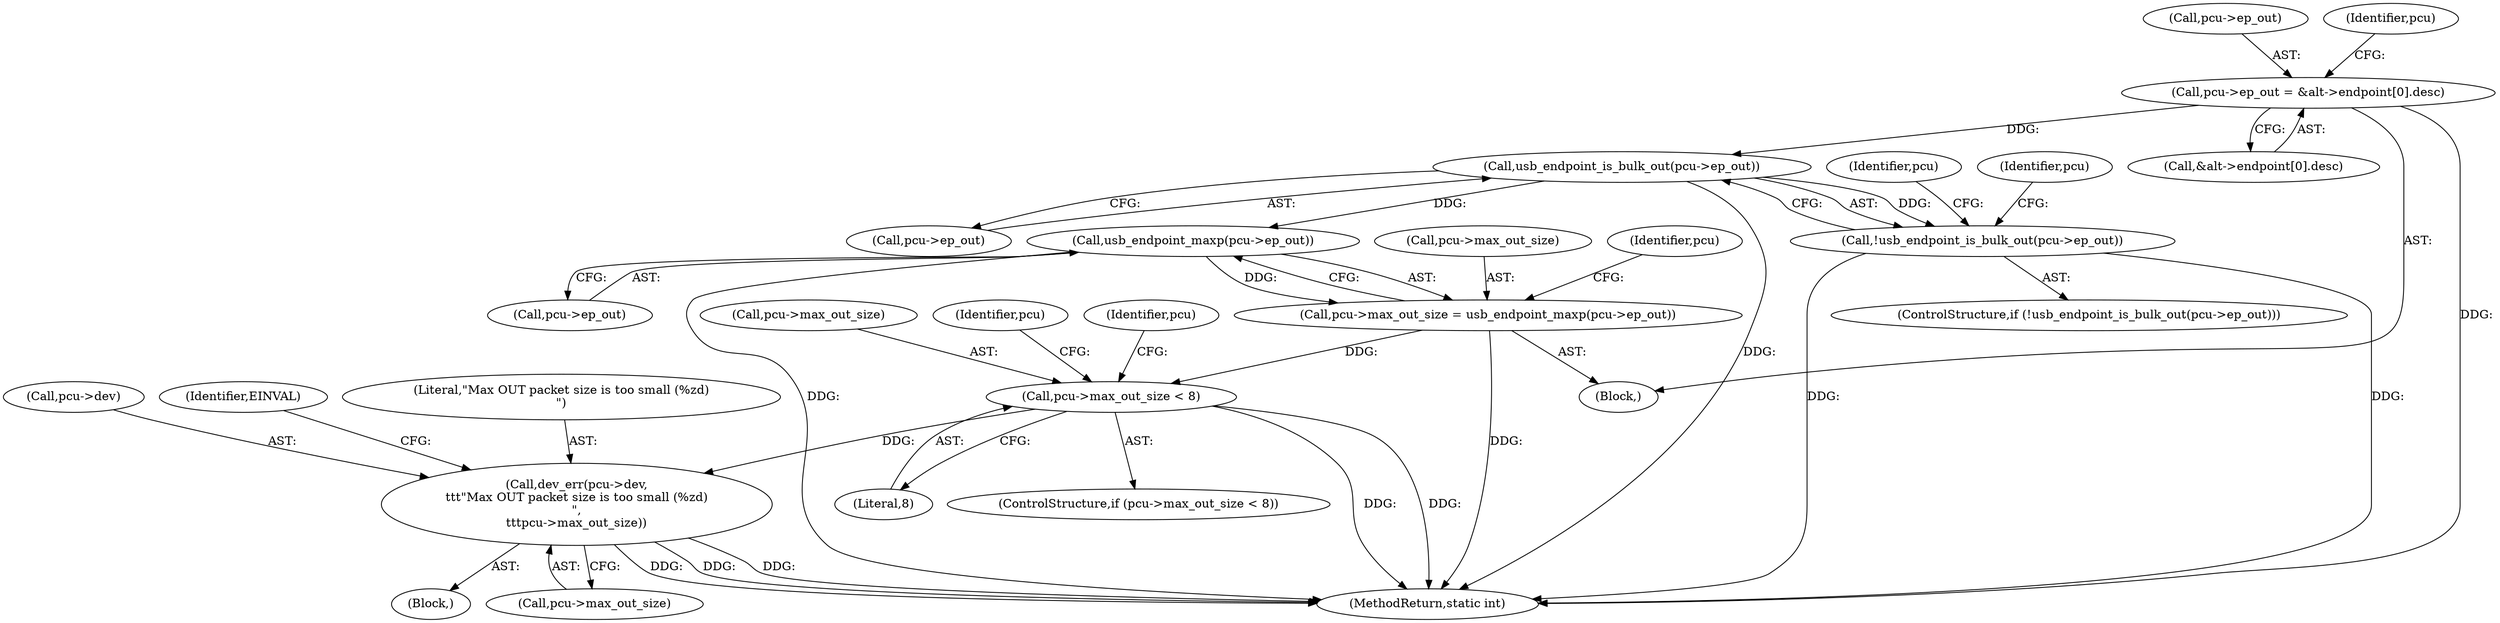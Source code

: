 digraph "0_linux_a0ad220c96692eda76b2e3fd7279f3dcd1d8a8ff@array" {
"1000210" [label="(Call,pcu->ep_out = &alt->endpoint[0].desc)"];
"1000224" [label="(Call,usb_endpoint_is_bulk_out(pcu->ep_out))"];
"1000223" [label="(Call,!usb_endpoint_is_bulk_out(pcu->ep_out))"];
"1000241" [label="(Call,usb_endpoint_maxp(pcu->ep_out))"];
"1000237" [label="(Call,pcu->max_out_size = usb_endpoint_maxp(pcu->ep_out))"];
"1000246" [label="(Call,pcu->max_out_size < 8)"];
"1000252" [label="(Call,dev_err(pcu->dev,\n\t\t\t\"Max OUT packet size is too small (%zd)\n\",\n\t\t\tpcu->max_out_size))"];
"1000214" [label="(Call,&alt->endpoint[0].desc)"];
"1000256" [label="(Literal,\"Max OUT packet size is too small (%zd)\n\")"];
"1000231" [label="(Identifier,pcu)"];
"1000254" [label="(Identifier,pcu)"];
"1000237" [label="(Call,pcu->max_out_size = usb_endpoint_maxp(pcu->ep_out))"];
"1000211" [label="(Call,pcu->ep_out)"];
"1000226" [label="(Identifier,pcu)"];
"1000253" [label="(Call,pcu->dev)"];
"1000210" [label="(Call,pcu->ep_out = &alt->endpoint[0].desc)"];
"1000238" [label="(Call,pcu->max_out_size)"];
"1000225" [label="(Call,pcu->ep_out)"];
"1000222" [label="(ControlStructure,if (!usb_endpoint_is_bulk_out(pcu->ep_out)))"];
"1000246" [label="(Call,pcu->max_out_size < 8)"];
"1000252" [label="(Call,dev_err(pcu->dev,\n\t\t\t\"Max OUT packet size is too small (%zd)\n\",\n\t\t\tpcu->max_out_size))"];
"1000245" [label="(ControlStructure,if (pcu->max_out_size < 8))"];
"1000241" [label="(Call,usb_endpoint_maxp(pcu->ep_out))"];
"1000248" [label="(Identifier,pcu)"];
"1000262" [label="(Identifier,EINVAL)"];
"1000250" [label="(Literal,8)"];
"1000257" [label="(Call,pcu->max_out_size)"];
"1000247" [label="(Call,pcu->max_out_size)"];
"1000224" [label="(Call,usb_endpoint_is_bulk_out(pcu->ep_out))"];
"1000242" [label="(Call,pcu->ep_out)"];
"1000239" [label="(Identifier,pcu)"];
"1000251" [label="(Block,)"];
"1000318" [label="(MethodReturn,static int)"];
"1000265" [label="(Identifier,pcu)"];
"1000103" [label="(Block,)"];
"1000223" [label="(Call,!usb_endpoint_is_bulk_out(pcu->ep_out))"];
"1000210" -> "1000103"  [label="AST: "];
"1000210" -> "1000214"  [label="CFG: "];
"1000211" -> "1000210"  [label="AST: "];
"1000214" -> "1000210"  [label="AST: "];
"1000226" -> "1000210"  [label="CFG: "];
"1000210" -> "1000318"  [label="DDG: "];
"1000210" -> "1000224"  [label="DDG: "];
"1000224" -> "1000223"  [label="AST: "];
"1000224" -> "1000225"  [label="CFG: "];
"1000225" -> "1000224"  [label="AST: "];
"1000223" -> "1000224"  [label="CFG: "];
"1000224" -> "1000318"  [label="DDG: "];
"1000224" -> "1000223"  [label="DDG: "];
"1000224" -> "1000241"  [label="DDG: "];
"1000223" -> "1000222"  [label="AST: "];
"1000231" -> "1000223"  [label="CFG: "];
"1000239" -> "1000223"  [label="CFG: "];
"1000223" -> "1000318"  [label="DDG: "];
"1000223" -> "1000318"  [label="DDG: "];
"1000241" -> "1000237"  [label="AST: "];
"1000241" -> "1000242"  [label="CFG: "];
"1000242" -> "1000241"  [label="AST: "];
"1000237" -> "1000241"  [label="CFG: "];
"1000241" -> "1000318"  [label="DDG: "];
"1000241" -> "1000237"  [label="DDG: "];
"1000237" -> "1000103"  [label="AST: "];
"1000238" -> "1000237"  [label="AST: "];
"1000248" -> "1000237"  [label="CFG: "];
"1000237" -> "1000318"  [label="DDG: "];
"1000237" -> "1000246"  [label="DDG: "];
"1000246" -> "1000245"  [label="AST: "];
"1000246" -> "1000250"  [label="CFG: "];
"1000247" -> "1000246"  [label="AST: "];
"1000250" -> "1000246"  [label="AST: "];
"1000254" -> "1000246"  [label="CFG: "];
"1000265" -> "1000246"  [label="CFG: "];
"1000246" -> "1000318"  [label="DDG: "];
"1000246" -> "1000318"  [label="DDG: "];
"1000246" -> "1000252"  [label="DDG: "];
"1000252" -> "1000251"  [label="AST: "];
"1000252" -> "1000257"  [label="CFG: "];
"1000253" -> "1000252"  [label="AST: "];
"1000256" -> "1000252"  [label="AST: "];
"1000257" -> "1000252"  [label="AST: "];
"1000262" -> "1000252"  [label="CFG: "];
"1000252" -> "1000318"  [label="DDG: "];
"1000252" -> "1000318"  [label="DDG: "];
"1000252" -> "1000318"  [label="DDG: "];
}
